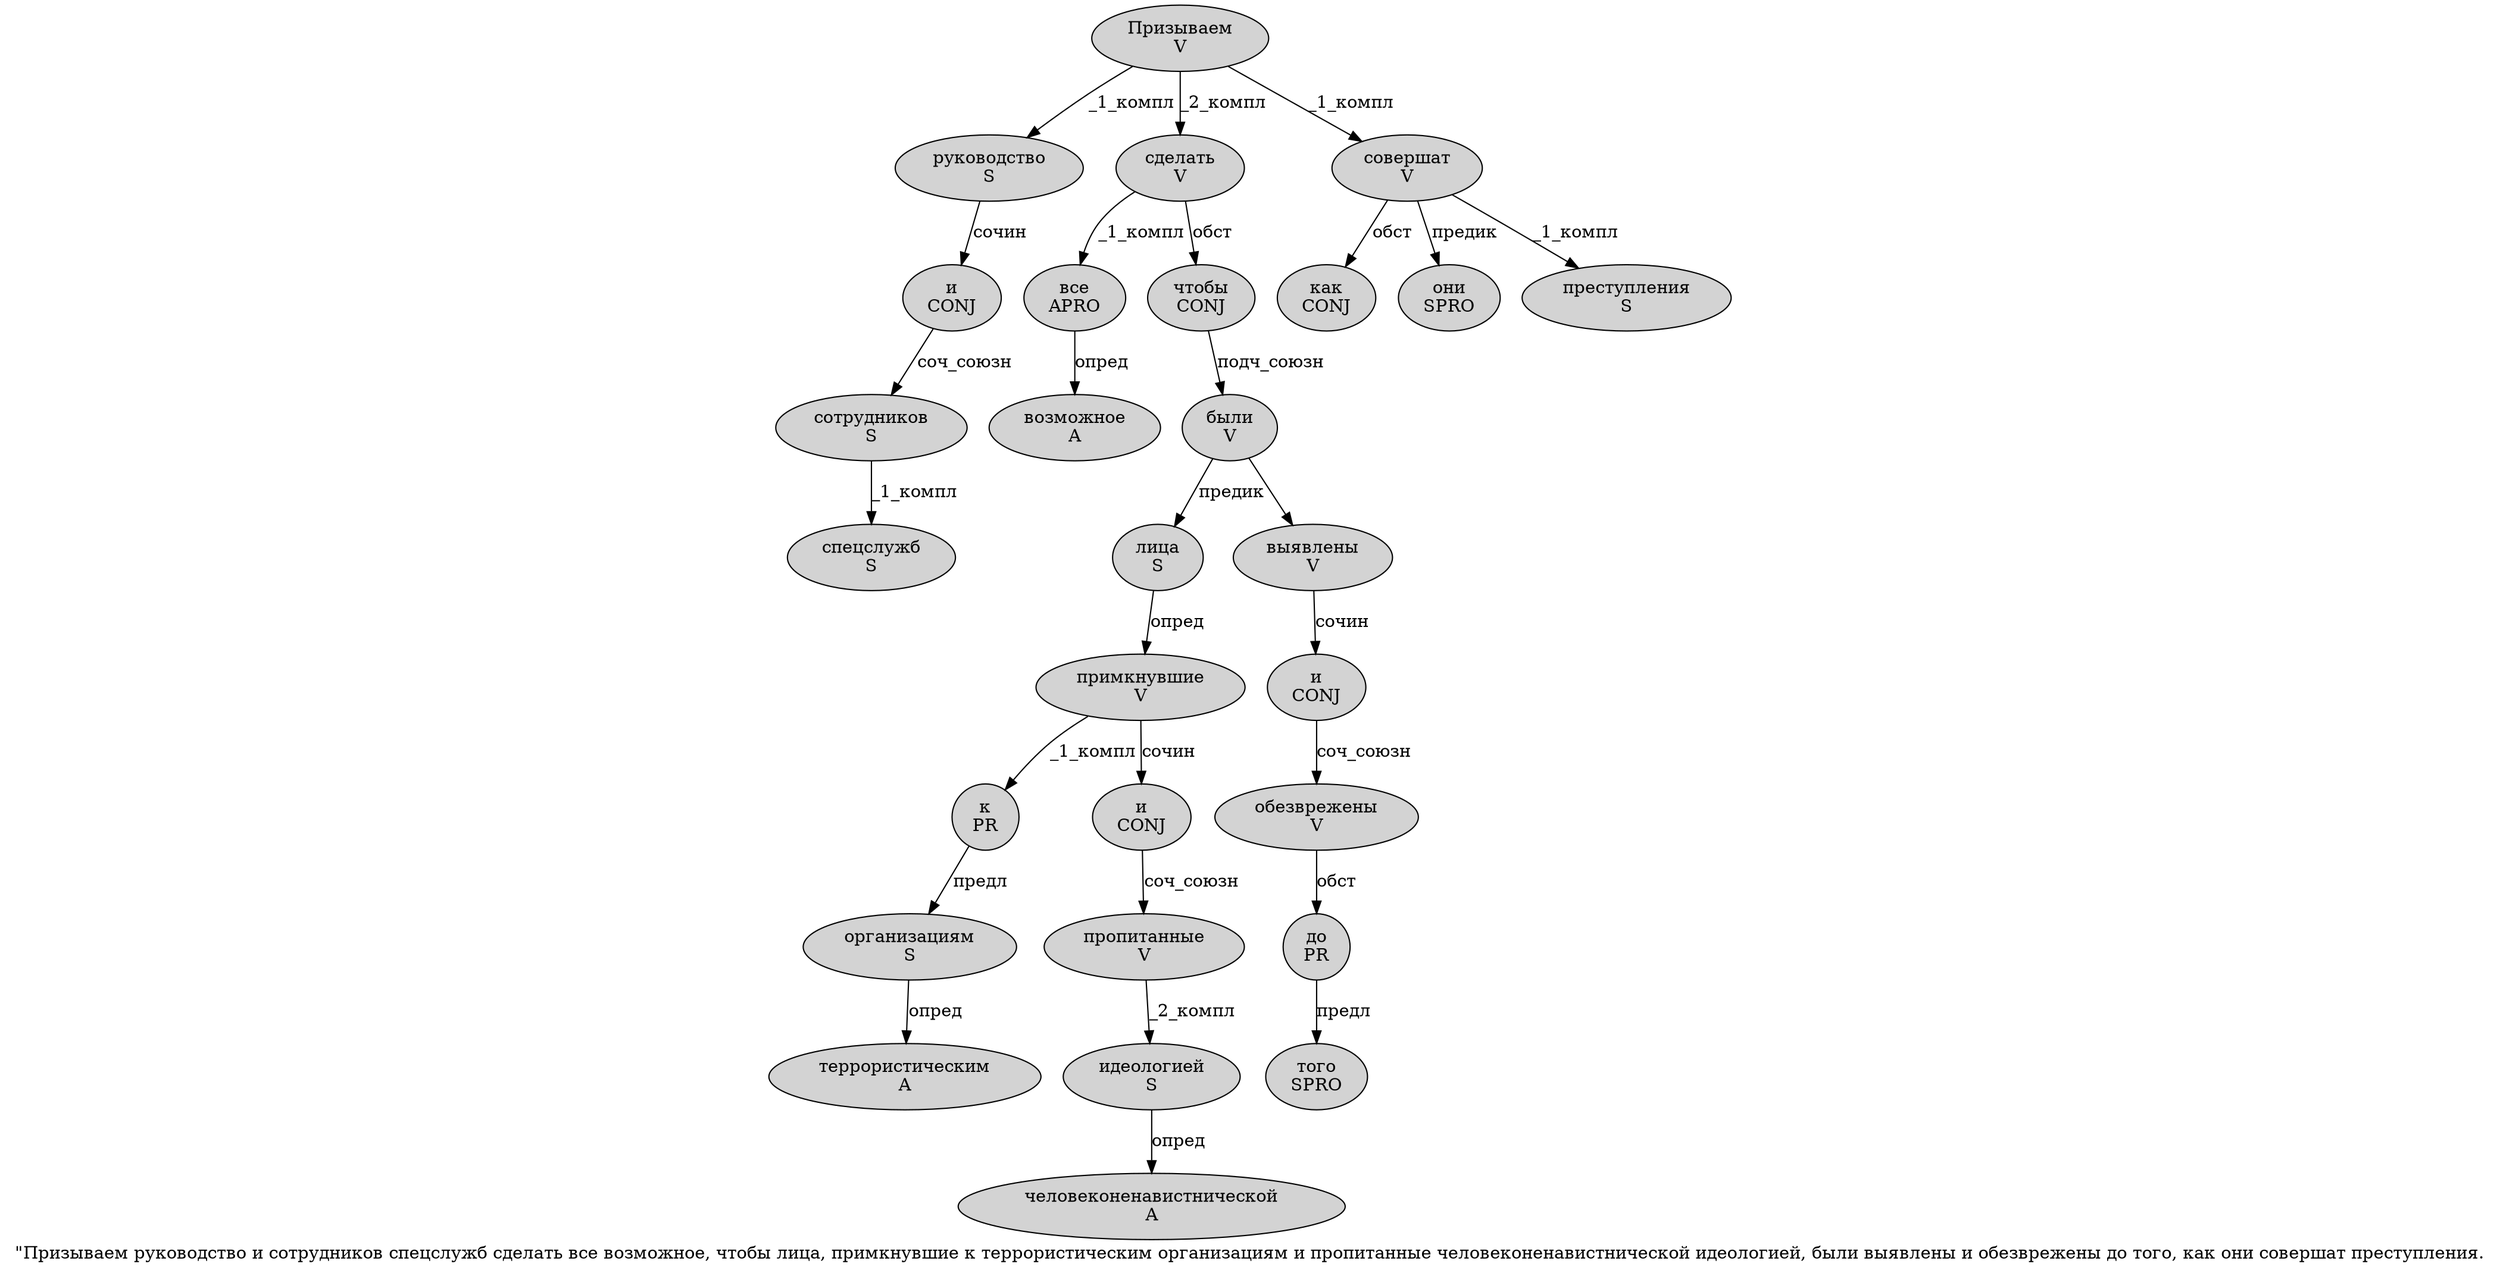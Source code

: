 digraph SENTENCE_366 {
	graph [label="\"Призываем руководство и сотрудников спецслужб сделать все возможное, чтобы лица, примкнувшие к террористическим организациям и пропитанные человеконенавистнической идеологией, были выявлены и обезврежены до того, как они совершат преступления."]
	node [style=filled]
		1 [label="Призываем
V" color="" fillcolor=lightgray penwidth=1 shape=ellipse]
		2 [label="руководство
S" color="" fillcolor=lightgray penwidth=1 shape=ellipse]
		3 [label="и
CONJ" color="" fillcolor=lightgray penwidth=1 shape=ellipse]
		4 [label="сотрудников
S" color="" fillcolor=lightgray penwidth=1 shape=ellipse]
		5 [label="спецслужб
S" color="" fillcolor=lightgray penwidth=1 shape=ellipse]
		6 [label="сделать
V" color="" fillcolor=lightgray penwidth=1 shape=ellipse]
		7 [label="все
APRO" color="" fillcolor=lightgray penwidth=1 shape=ellipse]
		8 [label="возможное
A" color="" fillcolor=lightgray penwidth=1 shape=ellipse]
		10 [label="чтобы
CONJ" color="" fillcolor=lightgray penwidth=1 shape=ellipse]
		11 [label="лица
S" color="" fillcolor=lightgray penwidth=1 shape=ellipse]
		13 [label="примкнувшие
V" color="" fillcolor=lightgray penwidth=1 shape=ellipse]
		14 [label="к
PR" color="" fillcolor=lightgray penwidth=1 shape=ellipse]
		15 [label="террористическим
A" color="" fillcolor=lightgray penwidth=1 shape=ellipse]
		16 [label="организациям
S" color="" fillcolor=lightgray penwidth=1 shape=ellipse]
		17 [label="и
CONJ" color="" fillcolor=lightgray penwidth=1 shape=ellipse]
		18 [label="пропитанные
V" color="" fillcolor=lightgray penwidth=1 shape=ellipse]
		19 [label="человеконенавистнической
A" color="" fillcolor=lightgray penwidth=1 shape=ellipse]
		20 [label="идеологией
S" color="" fillcolor=lightgray penwidth=1 shape=ellipse]
		22 [label="были
V" color="" fillcolor=lightgray penwidth=1 shape=ellipse]
		23 [label="выявлены
V" color="" fillcolor=lightgray penwidth=1 shape=ellipse]
		24 [label="и
CONJ" color="" fillcolor=lightgray penwidth=1 shape=ellipse]
		25 [label="обезврежены
V" color="" fillcolor=lightgray penwidth=1 shape=ellipse]
		26 [label="до
PR" color="" fillcolor=lightgray penwidth=1 shape=ellipse]
		27 [label="того
SPRO" color="" fillcolor=lightgray penwidth=1 shape=ellipse]
		29 [label="как
CONJ" color="" fillcolor=lightgray penwidth=1 shape=ellipse]
		30 [label="они
SPRO" color="" fillcolor=lightgray penwidth=1 shape=ellipse]
		31 [label="совершат
V" color="" fillcolor=lightgray penwidth=1 shape=ellipse]
		32 [label="преступления
S" color="" fillcolor=lightgray penwidth=1 shape=ellipse]
			17 -> 18 [label="соч_союзн"]
			25 -> 26 [label="обст"]
			7 -> 8 [label="опред"]
			6 -> 7 [label="_1_компл"]
			6 -> 10 [label="обст"]
			20 -> 19 [label="опред"]
			1 -> 2 [label="_1_компл"]
			1 -> 6 [label="_2_компл"]
			1 -> 31 [label="_1_компл"]
			4 -> 5 [label="_1_компл"]
			10 -> 22 [label="подч_союзн"]
			2 -> 3 [label="сочин"]
			18 -> 20 [label="_2_компл"]
			3 -> 4 [label="соч_союзн"]
			22 -> 11 [label="предик"]
			22 -> 23
			13 -> 14 [label="_1_компл"]
			13 -> 17 [label="сочин"]
			23 -> 24 [label="сочин"]
			14 -> 16 [label="предл"]
			31 -> 29 [label="обст"]
			31 -> 30 [label="предик"]
			31 -> 32 [label="_1_компл"]
			16 -> 15 [label="опред"]
			11 -> 13 [label="опред"]
			26 -> 27 [label="предл"]
			24 -> 25 [label="соч_союзн"]
}